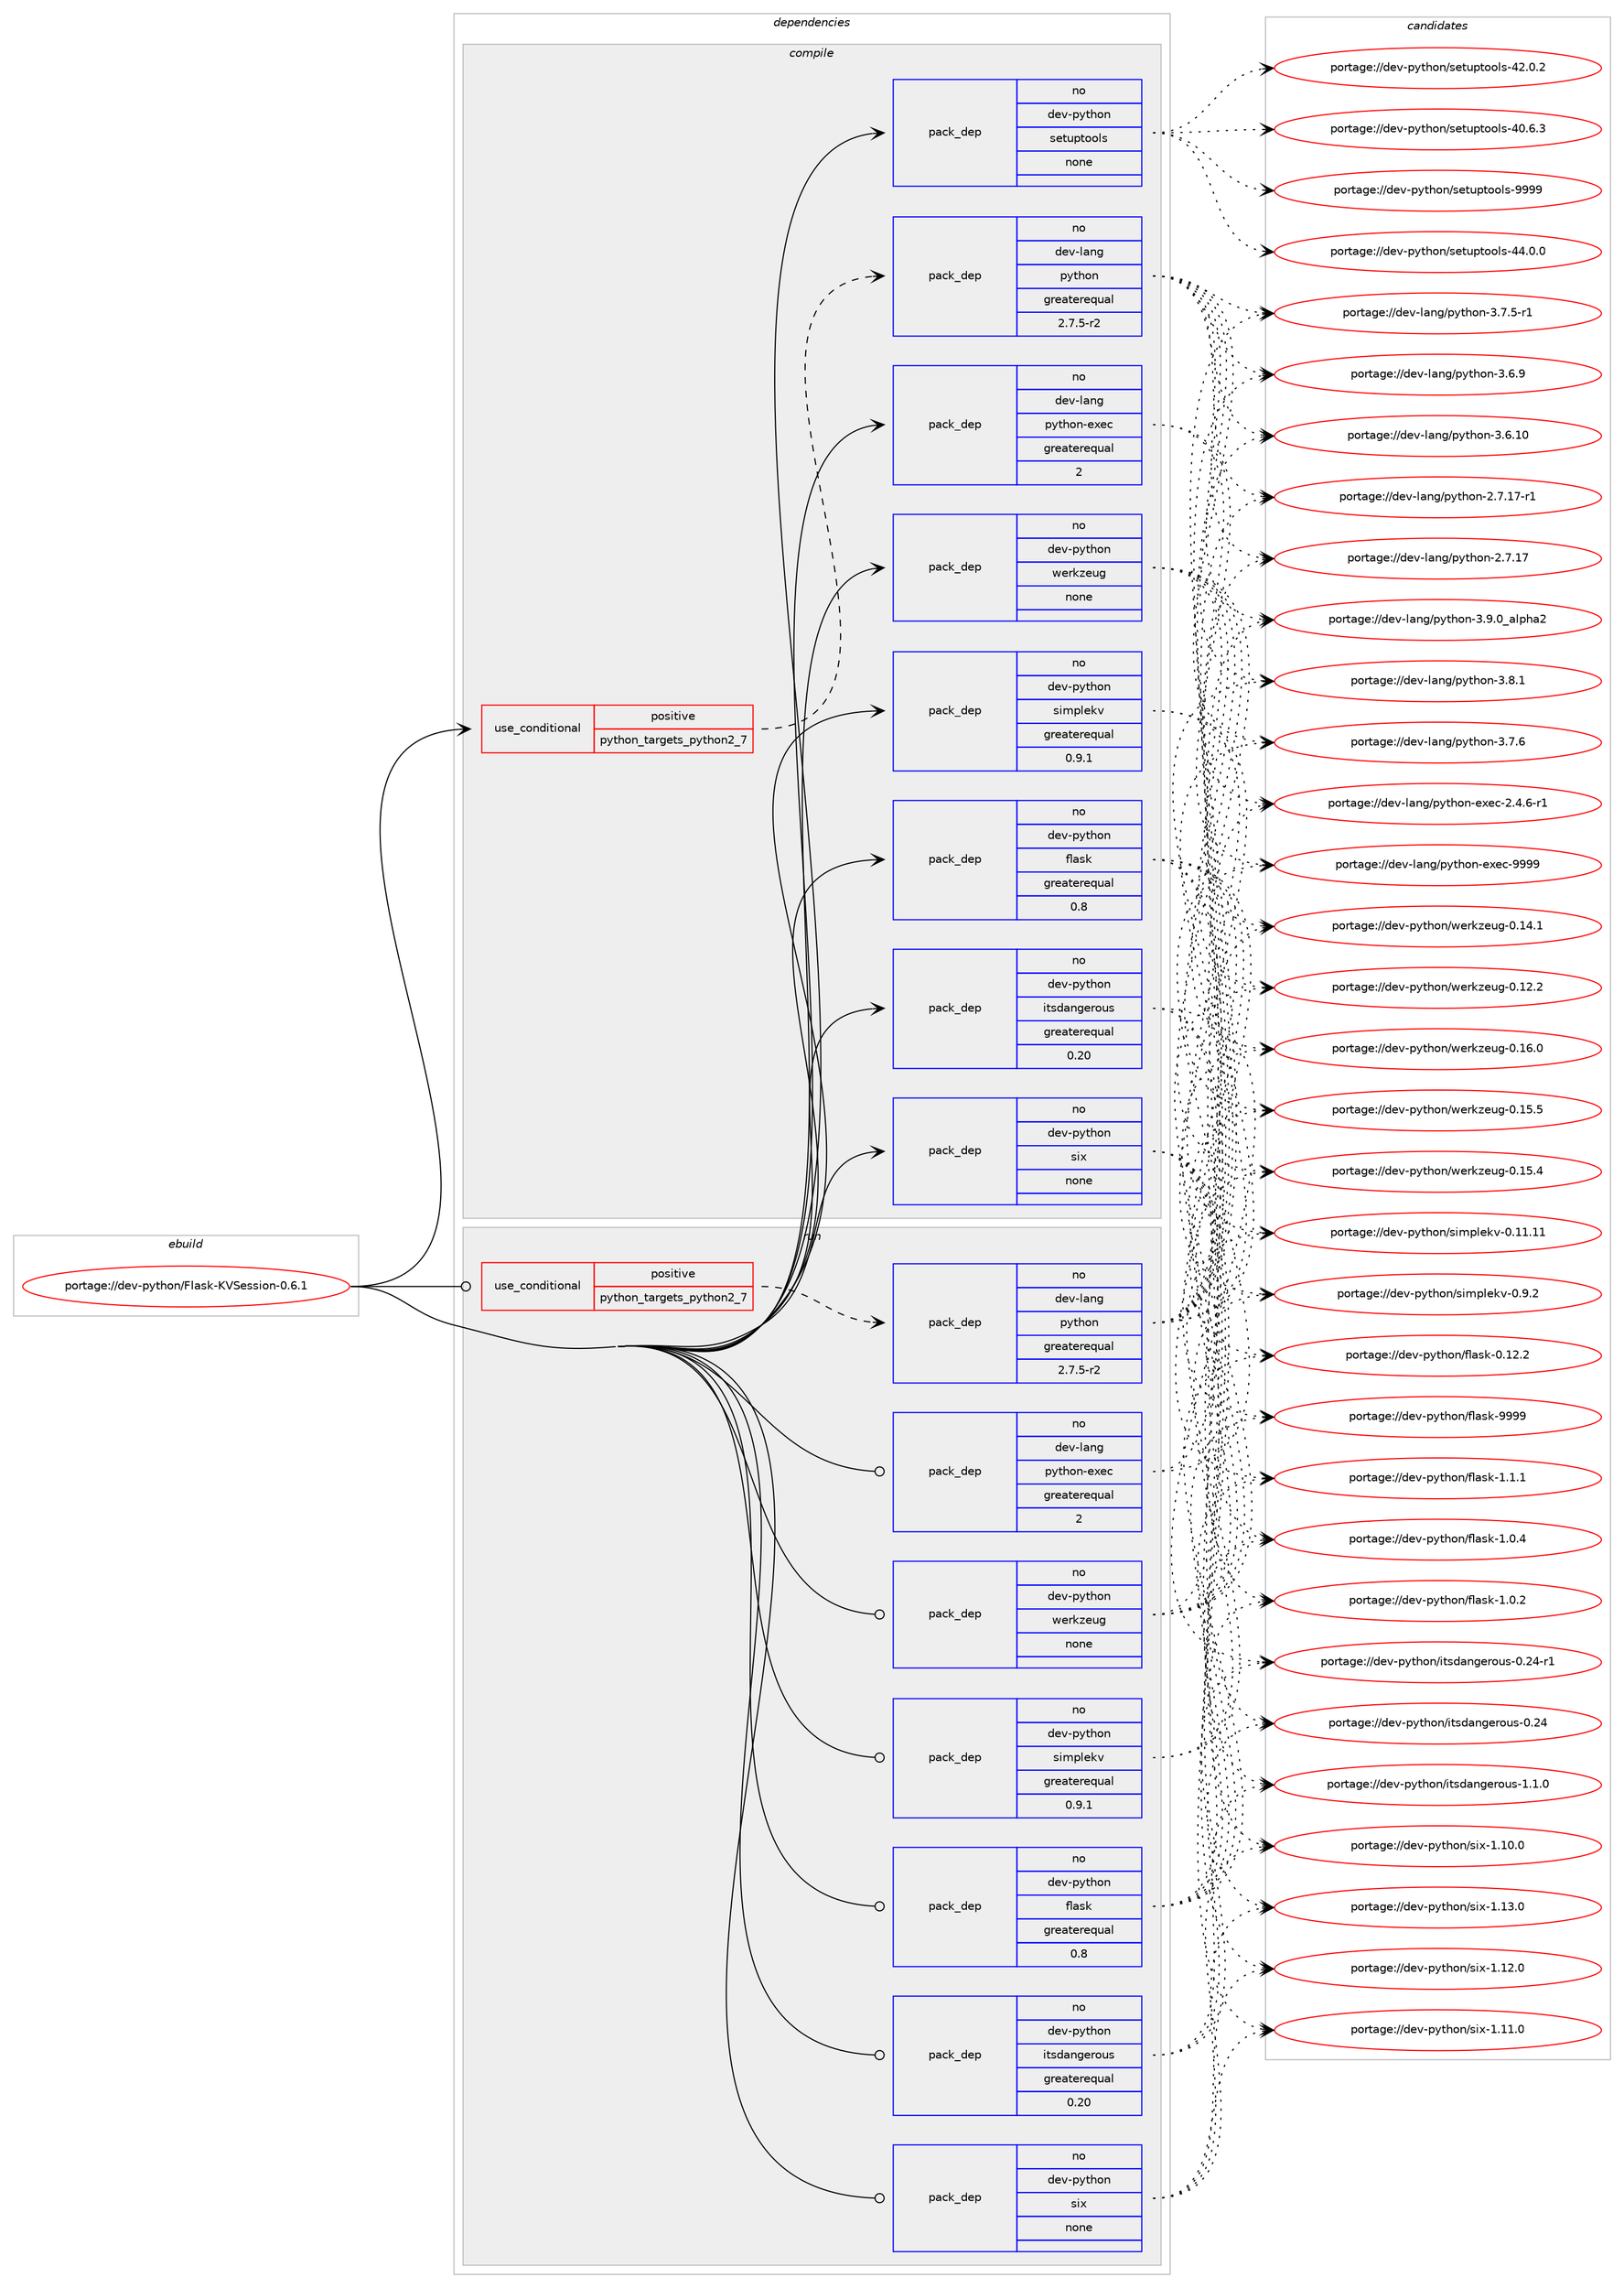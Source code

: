 digraph prolog {

# *************
# Graph options
# *************

newrank=true;
concentrate=true;
compound=true;
graph [rankdir=LR,fontname=Helvetica,fontsize=10,ranksep=1.5];#, ranksep=2.5, nodesep=0.2];
edge  [arrowhead=vee];
node  [fontname=Helvetica,fontsize=10];

# **********
# The ebuild
# **********

subgraph cluster_leftcol {
color=gray;
label=<<i>ebuild</i>>;
id [label="portage://dev-python/Flask-KVSession-0.6.1", color=red, width=4, href="../dev-python/Flask-KVSession-0.6.1.svg"];
}

# ****************
# The dependencies
# ****************

subgraph cluster_midcol {
color=gray;
label=<<i>dependencies</i>>;
subgraph cluster_compile {
fillcolor="#eeeeee";
style=filled;
label=<<i>compile</i>>;
subgraph cond119673 {
dependency473698 [label=<<TABLE BORDER="0" CELLBORDER="1" CELLSPACING="0" CELLPADDING="4"><TR><TD ROWSPAN="3" CELLPADDING="10">use_conditional</TD></TR><TR><TD>positive</TD></TR><TR><TD>python_targets_python2_7</TD></TR></TABLE>>, shape=none, color=red];
subgraph pack349008 {
dependency473699 [label=<<TABLE BORDER="0" CELLBORDER="1" CELLSPACING="0" CELLPADDING="4" WIDTH="220"><TR><TD ROWSPAN="6" CELLPADDING="30">pack_dep</TD></TR><TR><TD WIDTH="110">no</TD></TR><TR><TD>dev-lang</TD></TR><TR><TD>python</TD></TR><TR><TD>greaterequal</TD></TR><TR><TD>2.7.5-r2</TD></TR></TABLE>>, shape=none, color=blue];
}
dependency473698:e -> dependency473699:w [weight=20,style="dashed",arrowhead="vee"];
}
id:e -> dependency473698:w [weight=20,style="solid",arrowhead="vee"];
subgraph pack349009 {
dependency473700 [label=<<TABLE BORDER="0" CELLBORDER="1" CELLSPACING="0" CELLPADDING="4" WIDTH="220"><TR><TD ROWSPAN="6" CELLPADDING="30">pack_dep</TD></TR><TR><TD WIDTH="110">no</TD></TR><TR><TD>dev-lang</TD></TR><TR><TD>python-exec</TD></TR><TR><TD>greaterequal</TD></TR><TR><TD>2</TD></TR></TABLE>>, shape=none, color=blue];
}
id:e -> dependency473700:w [weight=20,style="solid",arrowhead="vee"];
subgraph pack349010 {
dependency473701 [label=<<TABLE BORDER="0" CELLBORDER="1" CELLSPACING="0" CELLPADDING="4" WIDTH="220"><TR><TD ROWSPAN="6" CELLPADDING="30">pack_dep</TD></TR><TR><TD WIDTH="110">no</TD></TR><TR><TD>dev-python</TD></TR><TR><TD>flask</TD></TR><TR><TD>greaterequal</TD></TR><TR><TD>0.8</TD></TR></TABLE>>, shape=none, color=blue];
}
id:e -> dependency473701:w [weight=20,style="solid",arrowhead="vee"];
subgraph pack349011 {
dependency473702 [label=<<TABLE BORDER="0" CELLBORDER="1" CELLSPACING="0" CELLPADDING="4" WIDTH="220"><TR><TD ROWSPAN="6" CELLPADDING="30">pack_dep</TD></TR><TR><TD WIDTH="110">no</TD></TR><TR><TD>dev-python</TD></TR><TR><TD>itsdangerous</TD></TR><TR><TD>greaterequal</TD></TR><TR><TD>0.20</TD></TR></TABLE>>, shape=none, color=blue];
}
id:e -> dependency473702:w [weight=20,style="solid",arrowhead="vee"];
subgraph pack349012 {
dependency473703 [label=<<TABLE BORDER="0" CELLBORDER="1" CELLSPACING="0" CELLPADDING="4" WIDTH="220"><TR><TD ROWSPAN="6" CELLPADDING="30">pack_dep</TD></TR><TR><TD WIDTH="110">no</TD></TR><TR><TD>dev-python</TD></TR><TR><TD>setuptools</TD></TR><TR><TD>none</TD></TR><TR><TD></TD></TR></TABLE>>, shape=none, color=blue];
}
id:e -> dependency473703:w [weight=20,style="solid",arrowhead="vee"];
subgraph pack349013 {
dependency473704 [label=<<TABLE BORDER="0" CELLBORDER="1" CELLSPACING="0" CELLPADDING="4" WIDTH="220"><TR><TD ROWSPAN="6" CELLPADDING="30">pack_dep</TD></TR><TR><TD WIDTH="110">no</TD></TR><TR><TD>dev-python</TD></TR><TR><TD>simplekv</TD></TR><TR><TD>greaterequal</TD></TR><TR><TD>0.9.1</TD></TR></TABLE>>, shape=none, color=blue];
}
id:e -> dependency473704:w [weight=20,style="solid",arrowhead="vee"];
subgraph pack349014 {
dependency473705 [label=<<TABLE BORDER="0" CELLBORDER="1" CELLSPACING="0" CELLPADDING="4" WIDTH="220"><TR><TD ROWSPAN="6" CELLPADDING="30">pack_dep</TD></TR><TR><TD WIDTH="110">no</TD></TR><TR><TD>dev-python</TD></TR><TR><TD>six</TD></TR><TR><TD>none</TD></TR><TR><TD></TD></TR></TABLE>>, shape=none, color=blue];
}
id:e -> dependency473705:w [weight=20,style="solid",arrowhead="vee"];
subgraph pack349015 {
dependency473706 [label=<<TABLE BORDER="0" CELLBORDER="1" CELLSPACING="0" CELLPADDING="4" WIDTH="220"><TR><TD ROWSPAN="6" CELLPADDING="30">pack_dep</TD></TR><TR><TD WIDTH="110">no</TD></TR><TR><TD>dev-python</TD></TR><TR><TD>werkzeug</TD></TR><TR><TD>none</TD></TR><TR><TD></TD></TR></TABLE>>, shape=none, color=blue];
}
id:e -> dependency473706:w [weight=20,style="solid",arrowhead="vee"];
}
subgraph cluster_compileandrun {
fillcolor="#eeeeee";
style=filled;
label=<<i>compile and run</i>>;
}
subgraph cluster_run {
fillcolor="#eeeeee";
style=filled;
label=<<i>run</i>>;
subgraph cond119674 {
dependency473707 [label=<<TABLE BORDER="0" CELLBORDER="1" CELLSPACING="0" CELLPADDING="4"><TR><TD ROWSPAN="3" CELLPADDING="10">use_conditional</TD></TR><TR><TD>positive</TD></TR><TR><TD>python_targets_python2_7</TD></TR></TABLE>>, shape=none, color=red];
subgraph pack349016 {
dependency473708 [label=<<TABLE BORDER="0" CELLBORDER="1" CELLSPACING="0" CELLPADDING="4" WIDTH="220"><TR><TD ROWSPAN="6" CELLPADDING="30">pack_dep</TD></TR><TR><TD WIDTH="110">no</TD></TR><TR><TD>dev-lang</TD></TR><TR><TD>python</TD></TR><TR><TD>greaterequal</TD></TR><TR><TD>2.7.5-r2</TD></TR></TABLE>>, shape=none, color=blue];
}
dependency473707:e -> dependency473708:w [weight=20,style="dashed",arrowhead="vee"];
}
id:e -> dependency473707:w [weight=20,style="solid",arrowhead="odot"];
subgraph pack349017 {
dependency473709 [label=<<TABLE BORDER="0" CELLBORDER="1" CELLSPACING="0" CELLPADDING="4" WIDTH="220"><TR><TD ROWSPAN="6" CELLPADDING="30">pack_dep</TD></TR><TR><TD WIDTH="110">no</TD></TR><TR><TD>dev-lang</TD></TR><TR><TD>python-exec</TD></TR><TR><TD>greaterequal</TD></TR><TR><TD>2</TD></TR></TABLE>>, shape=none, color=blue];
}
id:e -> dependency473709:w [weight=20,style="solid",arrowhead="odot"];
subgraph pack349018 {
dependency473710 [label=<<TABLE BORDER="0" CELLBORDER="1" CELLSPACING="0" CELLPADDING="4" WIDTH="220"><TR><TD ROWSPAN="6" CELLPADDING="30">pack_dep</TD></TR><TR><TD WIDTH="110">no</TD></TR><TR><TD>dev-python</TD></TR><TR><TD>flask</TD></TR><TR><TD>greaterequal</TD></TR><TR><TD>0.8</TD></TR></TABLE>>, shape=none, color=blue];
}
id:e -> dependency473710:w [weight=20,style="solid",arrowhead="odot"];
subgraph pack349019 {
dependency473711 [label=<<TABLE BORDER="0" CELLBORDER="1" CELLSPACING="0" CELLPADDING="4" WIDTH="220"><TR><TD ROWSPAN="6" CELLPADDING="30">pack_dep</TD></TR><TR><TD WIDTH="110">no</TD></TR><TR><TD>dev-python</TD></TR><TR><TD>itsdangerous</TD></TR><TR><TD>greaterequal</TD></TR><TR><TD>0.20</TD></TR></TABLE>>, shape=none, color=blue];
}
id:e -> dependency473711:w [weight=20,style="solid",arrowhead="odot"];
subgraph pack349020 {
dependency473712 [label=<<TABLE BORDER="0" CELLBORDER="1" CELLSPACING="0" CELLPADDING="4" WIDTH="220"><TR><TD ROWSPAN="6" CELLPADDING="30">pack_dep</TD></TR><TR><TD WIDTH="110">no</TD></TR><TR><TD>dev-python</TD></TR><TR><TD>simplekv</TD></TR><TR><TD>greaterequal</TD></TR><TR><TD>0.9.1</TD></TR></TABLE>>, shape=none, color=blue];
}
id:e -> dependency473712:w [weight=20,style="solid",arrowhead="odot"];
subgraph pack349021 {
dependency473713 [label=<<TABLE BORDER="0" CELLBORDER="1" CELLSPACING="0" CELLPADDING="4" WIDTH="220"><TR><TD ROWSPAN="6" CELLPADDING="30">pack_dep</TD></TR><TR><TD WIDTH="110">no</TD></TR><TR><TD>dev-python</TD></TR><TR><TD>six</TD></TR><TR><TD>none</TD></TR><TR><TD></TD></TR></TABLE>>, shape=none, color=blue];
}
id:e -> dependency473713:w [weight=20,style="solid",arrowhead="odot"];
subgraph pack349022 {
dependency473714 [label=<<TABLE BORDER="0" CELLBORDER="1" CELLSPACING="0" CELLPADDING="4" WIDTH="220"><TR><TD ROWSPAN="6" CELLPADDING="30">pack_dep</TD></TR><TR><TD WIDTH="110">no</TD></TR><TR><TD>dev-python</TD></TR><TR><TD>werkzeug</TD></TR><TR><TD>none</TD></TR><TR><TD></TD></TR></TABLE>>, shape=none, color=blue];
}
id:e -> dependency473714:w [weight=20,style="solid",arrowhead="odot"];
}
}

# **************
# The candidates
# **************

subgraph cluster_choices {
rank=same;
color=gray;
label=<<i>candidates</i>>;

subgraph choice349008 {
color=black;
nodesep=1;
choice10010111845108971101034711212111610411111045514657464895971081121049750 [label="portage://dev-lang/python-3.9.0_alpha2", color=red, width=4,href="../dev-lang/python-3.9.0_alpha2.svg"];
choice100101118451089711010347112121116104111110455146564649 [label="portage://dev-lang/python-3.8.1", color=red, width=4,href="../dev-lang/python-3.8.1.svg"];
choice100101118451089711010347112121116104111110455146554654 [label="portage://dev-lang/python-3.7.6", color=red, width=4,href="../dev-lang/python-3.7.6.svg"];
choice1001011184510897110103471121211161041111104551465546534511449 [label="portage://dev-lang/python-3.7.5-r1", color=red, width=4,href="../dev-lang/python-3.7.5-r1.svg"];
choice100101118451089711010347112121116104111110455146544657 [label="portage://dev-lang/python-3.6.9", color=red, width=4,href="../dev-lang/python-3.6.9.svg"];
choice10010111845108971101034711212111610411111045514654464948 [label="portage://dev-lang/python-3.6.10", color=red, width=4,href="../dev-lang/python-3.6.10.svg"];
choice100101118451089711010347112121116104111110455046554649554511449 [label="portage://dev-lang/python-2.7.17-r1", color=red, width=4,href="../dev-lang/python-2.7.17-r1.svg"];
choice10010111845108971101034711212111610411111045504655464955 [label="portage://dev-lang/python-2.7.17", color=red, width=4,href="../dev-lang/python-2.7.17.svg"];
dependency473699:e -> choice10010111845108971101034711212111610411111045514657464895971081121049750:w [style=dotted,weight="100"];
dependency473699:e -> choice100101118451089711010347112121116104111110455146564649:w [style=dotted,weight="100"];
dependency473699:e -> choice100101118451089711010347112121116104111110455146554654:w [style=dotted,weight="100"];
dependency473699:e -> choice1001011184510897110103471121211161041111104551465546534511449:w [style=dotted,weight="100"];
dependency473699:e -> choice100101118451089711010347112121116104111110455146544657:w [style=dotted,weight="100"];
dependency473699:e -> choice10010111845108971101034711212111610411111045514654464948:w [style=dotted,weight="100"];
dependency473699:e -> choice100101118451089711010347112121116104111110455046554649554511449:w [style=dotted,weight="100"];
dependency473699:e -> choice10010111845108971101034711212111610411111045504655464955:w [style=dotted,weight="100"];
}
subgraph choice349009 {
color=black;
nodesep=1;
choice10010111845108971101034711212111610411111045101120101994557575757 [label="portage://dev-lang/python-exec-9999", color=red, width=4,href="../dev-lang/python-exec-9999.svg"];
choice10010111845108971101034711212111610411111045101120101994550465246544511449 [label="portage://dev-lang/python-exec-2.4.6-r1", color=red, width=4,href="../dev-lang/python-exec-2.4.6-r1.svg"];
dependency473700:e -> choice10010111845108971101034711212111610411111045101120101994557575757:w [style=dotted,weight="100"];
dependency473700:e -> choice10010111845108971101034711212111610411111045101120101994550465246544511449:w [style=dotted,weight="100"];
}
subgraph choice349010 {
color=black;
nodesep=1;
choice1001011184511212111610411111047102108971151074557575757 [label="portage://dev-python/flask-9999", color=red, width=4,href="../dev-python/flask-9999.svg"];
choice100101118451121211161041111104710210897115107454946494649 [label="portage://dev-python/flask-1.1.1", color=red, width=4,href="../dev-python/flask-1.1.1.svg"];
choice100101118451121211161041111104710210897115107454946484652 [label="portage://dev-python/flask-1.0.4", color=red, width=4,href="../dev-python/flask-1.0.4.svg"];
choice100101118451121211161041111104710210897115107454946484650 [label="portage://dev-python/flask-1.0.2", color=red, width=4,href="../dev-python/flask-1.0.2.svg"];
choice10010111845112121116104111110471021089711510745484649504650 [label="portage://dev-python/flask-0.12.2", color=red, width=4,href="../dev-python/flask-0.12.2.svg"];
dependency473701:e -> choice1001011184511212111610411111047102108971151074557575757:w [style=dotted,weight="100"];
dependency473701:e -> choice100101118451121211161041111104710210897115107454946494649:w [style=dotted,weight="100"];
dependency473701:e -> choice100101118451121211161041111104710210897115107454946484652:w [style=dotted,weight="100"];
dependency473701:e -> choice100101118451121211161041111104710210897115107454946484650:w [style=dotted,weight="100"];
dependency473701:e -> choice10010111845112121116104111110471021089711510745484649504650:w [style=dotted,weight="100"];
}
subgraph choice349011 {
color=black;
nodesep=1;
choice100101118451121211161041111104710511611510097110103101114111117115454946494648 [label="portage://dev-python/itsdangerous-1.1.0", color=red, width=4,href="../dev-python/itsdangerous-1.1.0.svg"];
choice10010111845112121116104111110471051161151009711010310111411111711545484650524511449 [label="portage://dev-python/itsdangerous-0.24-r1", color=red, width=4,href="../dev-python/itsdangerous-0.24-r1.svg"];
choice1001011184511212111610411111047105116115100971101031011141111171154548465052 [label="portage://dev-python/itsdangerous-0.24", color=red, width=4,href="../dev-python/itsdangerous-0.24.svg"];
dependency473702:e -> choice100101118451121211161041111104710511611510097110103101114111117115454946494648:w [style=dotted,weight="100"];
dependency473702:e -> choice10010111845112121116104111110471051161151009711010310111411111711545484650524511449:w [style=dotted,weight="100"];
dependency473702:e -> choice1001011184511212111610411111047105116115100971101031011141111171154548465052:w [style=dotted,weight="100"];
}
subgraph choice349012 {
color=black;
nodesep=1;
choice10010111845112121116104111110471151011161171121161111111081154557575757 [label="portage://dev-python/setuptools-9999", color=red, width=4,href="../dev-python/setuptools-9999.svg"];
choice100101118451121211161041111104711510111611711211611111110811545525246484648 [label="portage://dev-python/setuptools-44.0.0", color=red, width=4,href="../dev-python/setuptools-44.0.0.svg"];
choice100101118451121211161041111104711510111611711211611111110811545525046484650 [label="portage://dev-python/setuptools-42.0.2", color=red, width=4,href="../dev-python/setuptools-42.0.2.svg"];
choice100101118451121211161041111104711510111611711211611111110811545524846544651 [label="portage://dev-python/setuptools-40.6.3", color=red, width=4,href="../dev-python/setuptools-40.6.3.svg"];
dependency473703:e -> choice10010111845112121116104111110471151011161171121161111111081154557575757:w [style=dotted,weight="100"];
dependency473703:e -> choice100101118451121211161041111104711510111611711211611111110811545525246484648:w [style=dotted,weight="100"];
dependency473703:e -> choice100101118451121211161041111104711510111611711211611111110811545525046484650:w [style=dotted,weight="100"];
dependency473703:e -> choice100101118451121211161041111104711510111611711211611111110811545524846544651:w [style=dotted,weight="100"];
}
subgraph choice349013 {
color=black;
nodesep=1;
choice1001011184511212111610411111047115105109112108101107118454846574650 [label="portage://dev-python/simplekv-0.9.2", color=red, width=4,href="../dev-python/simplekv-0.9.2.svg"];
choice10010111845112121116104111110471151051091121081011071184548464949464949 [label="portage://dev-python/simplekv-0.11.11", color=red, width=4,href="../dev-python/simplekv-0.11.11.svg"];
dependency473704:e -> choice1001011184511212111610411111047115105109112108101107118454846574650:w [style=dotted,weight="100"];
dependency473704:e -> choice10010111845112121116104111110471151051091121081011071184548464949464949:w [style=dotted,weight="100"];
}
subgraph choice349014 {
color=black;
nodesep=1;
choice100101118451121211161041111104711510512045494649514648 [label="portage://dev-python/six-1.13.0", color=red, width=4,href="../dev-python/six-1.13.0.svg"];
choice100101118451121211161041111104711510512045494649504648 [label="portage://dev-python/six-1.12.0", color=red, width=4,href="../dev-python/six-1.12.0.svg"];
choice100101118451121211161041111104711510512045494649494648 [label="portage://dev-python/six-1.11.0", color=red, width=4,href="../dev-python/six-1.11.0.svg"];
choice100101118451121211161041111104711510512045494649484648 [label="portage://dev-python/six-1.10.0", color=red, width=4,href="../dev-python/six-1.10.0.svg"];
dependency473705:e -> choice100101118451121211161041111104711510512045494649514648:w [style=dotted,weight="100"];
dependency473705:e -> choice100101118451121211161041111104711510512045494649504648:w [style=dotted,weight="100"];
dependency473705:e -> choice100101118451121211161041111104711510512045494649494648:w [style=dotted,weight="100"];
dependency473705:e -> choice100101118451121211161041111104711510512045494649484648:w [style=dotted,weight="100"];
}
subgraph choice349015 {
color=black;
nodesep=1;
choice100101118451121211161041111104711910111410712210111710345484649544648 [label="portage://dev-python/werkzeug-0.16.0", color=red, width=4,href="../dev-python/werkzeug-0.16.0.svg"];
choice100101118451121211161041111104711910111410712210111710345484649534653 [label="portage://dev-python/werkzeug-0.15.5", color=red, width=4,href="../dev-python/werkzeug-0.15.5.svg"];
choice100101118451121211161041111104711910111410712210111710345484649534652 [label="portage://dev-python/werkzeug-0.15.4", color=red, width=4,href="../dev-python/werkzeug-0.15.4.svg"];
choice100101118451121211161041111104711910111410712210111710345484649524649 [label="portage://dev-python/werkzeug-0.14.1", color=red, width=4,href="../dev-python/werkzeug-0.14.1.svg"];
choice100101118451121211161041111104711910111410712210111710345484649504650 [label="portage://dev-python/werkzeug-0.12.2", color=red, width=4,href="../dev-python/werkzeug-0.12.2.svg"];
dependency473706:e -> choice100101118451121211161041111104711910111410712210111710345484649544648:w [style=dotted,weight="100"];
dependency473706:e -> choice100101118451121211161041111104711910111410712210111710345484649534653:w [style=dotted,weight="100"];
dependency473706:e -> choice100101118451121211161041111104711910111410712210111710345484649534652:w [style=dotted,weight="100"];
dependency473706:e -> choice100101118451121211161041111104711910111410712210111710345484649524649:w [style=dotted,weight="100"];
dependency473706:e -> choice100101118451121211161041111104711910111410712210111710345484649504650:w [style=dotted,weight="100"];
}
subgraph choice349016 {
color=black;
nodesep=1;
choice10010111845108971101034711212111610411111045514657464895971081121049750 [label="portage://dev-lang/python-3.9.0_alpha2", color=red, width=4,href="../dev-lang/python-3.9.0_alpha2.svg"];
choice100101118451089711010347112121116104111110455146564649 [label="portage://dev-lang/python-3.8.1", color=red, width=4,href="../dev-lang/python-3.8.1.svg"];
choice100101118451089711010347112121116104111110455146554654 [label="portage://dev-lang/python-3.7.6", color=red, width=4,href="../dev-lang/python-3.7.6.svg"];
choice1001011184510897110103471121211161041111104551465546534511449 [label="portage://dev-lang/python-3.7.5-r1", color=red, width=4,href="../dev-lang/python-3.7.5-r1.svg"];
choice100101118451089711010347112121116104111110455146544657 [label="portage://dev-lang/python-3.6.9", color=red, width=4,href="../dev-lang/python-3.6.9.svg"];
choice10010111845108971101034711212111610411111045514654464948 [label="portage://dev-lang/python-3.6.10", color=red, width=4,href="../dev-lang/python-3.6.10.svg"];
choice100101118451089711010347112121116104111110455046554649554511449 [label="portage://dev-lang/python-2.7.17-r1", color=red, width=4,href="../dev-lang/python-2.7.17-r1.svg"];
choice10010111845108971101034711212111610411111045504655464955 [label="portage://dev-lang/python-2.7.17", color=red, width=4,href="../dev-lang/python-2.7.17.svg"];
dependency473708:e -> choice10010111845108971101034711212111610411111045514657464895971081121049750:w [style=dotted,weight="100"];
dependency473708:e -> choice100101118451089711010347112121116104111110455146564649:w [style=dotted,weight="100"];
dependency473708:e -> choice100101118451089711010347112121116104111110455146554654:w [style=dotted,weight="100"];
dependency473708:e -> choice1001011184510897110103471121211161041111104551465546534511449:w [style=dotted,weight="100"];
dependency473708:e -> choice100101118451089711010347112121116104111110455146544657:w [style=dotted,weight="100"];
dependency473708:e -> choice10010111845108971101034711212111610411111045514654464948:w [style=dotted,weight="100"];
dependency473708:e -> choice100101118451089711010347112121116104111110455046554649554511449:w [style=dotted,weight="100"];
dependency473708:e -> choice10010111845108971101034711212111610411111045504655464955:w [style=dotted,weight="100"];
}
subgraph choice349017 {
color=black;
nodesep=1;
choice10010111845108971101034711212111610411111045101120101994557575757 [label="portage://dev-lang/python-exec-9999", color=red, width=4,href="../dev-lang/python-exec-9999.svg"];
choice10010111845108971101034711212111610411111045101120101994550465246544511449 [label="portage://dev-lang/python-exec-2.4.6-r1", color=red, width=4,href="../dev-lang/python-exec-2.4.6-r1.svg"];
dependency473709:e -> choice10010111845108971101034711212111610411111045101120101994557575757:w [style=dotted,weight="100"];
dependency473709:e -> choice10010111845108971101034711212111610411111045101120101994550465246544511449:w [style=dotted,weight="100"];
}
subgraph choice349018 {
color=black;
nodesep=1;
choice1001011184511212111610411111047102108971151074557575757 [label="portage://dev-python/flask-9999", color=red, width=4,href="../dev-python/flask-9999.svg"];
choice100101118451121211161041111104710210897115107454946494649 [label="portage://dev-python/flask-1.1.1", color=red, width=4,href="../dev-python/flask-1.1.1.svg"];
choice100101118451121211161041111104710210897115107454946484652 [label="portage://dev-python/flask-1.0.4", color=red, width=4,href="../dev-python/flask-1.0.4.svg"];
choice100101118451121211161041111104710210897115107454946484650 [label="portage://dev-python/flask-1.0.2", color=red, width=4,href="../dev-python/flask-1.0.2.svg"];
choice10010111845112121116104111110471021089711510745484649504650 [label="portage://dev-python/flask-0.12.2", color=red, width=4,href="../dev-python/flask-0.12.2.svg"];
dependency473710:e -> choice1001011184511212111610411111047102108971151074557575757:w [style=dotted,weight="100"];
dependency473710:e -> choice100101118451121211161041111104710210897115107454946494649:w [style=dotted,weight="100"];
dependency473710:e -> choice100101118451121211161041111104710210897115107454946484652:w [style=dotted,weight="100"];
dependency473710:e -> choice100101118451121211161041111104710210897115107454946484650:w [style=dotted,weight="100"];
dependency473710:e -> choice10010111845112121116104111110471021089711510745484649504650:w [style=dotted,weight="100"];
}
subgraph choice349019 {
color=black;
nodesep=1;
choice100101118451121211161041111104710511611510097110103101114111117115454946494648 [label="portage://dev-python/itsdangerous-1.1.0", color=red, width=4,href="../dev-python/itsdangerous-1.1.0.svg"];
choice10010111845112121116104111110471051161151009711010310111411111711545484650524511449 [label="portage://dev-python/itsdangerous-0.24-r1", color=red, width=4,href="../dev-python/itsdangerous-0.24-r1.svg"];
choice1001011184511212111610411111047105116115100971101031011141111171154548465052 [label="portage://dev-python/itsdangerous-0.24", color=red, width=4,href="../dev-python/itsdangerous-0.24.svg"];
dependency473711:e -> choice100101118451121211161041111104710511611510097110103101114111117115454946494648:w [style=dotted,weight="100"];
dependency473711:e -> choice10010111845112121116104111110471051161151009711010310111411111711545484650524511449:w [style=dotted,weight="100"];
dependency473711:e -> choice1001011184511212111610411111047105116115100971101031011141111171154548465052:w [style=dotted,weight="100"];
}
subgraph choice349020 {
color=black;
nodesep=1;
choice1001011184511212111610411111047115105109112108101107118454846574650 [label="portage://dev-python/simplekv-0.9.2", color=red, width=4,href="../dev-python/simplekv-0.9.2.svg"];
choice10010111845112121116104111110471151051091121081011071184548464949464949 [label="portage://dev-python/simplekv-0.11.11", color=red, width=4,href="../dev-python/simplekv-0.11.11.svg"];
dependency473712:e -> choice1001011184511212111610411111047115105109112108101107118454846574650:w [style=dotted,weight="100"];
dependency473712:e -> choice10010111845112121116104111110471151051091121081011071184548464949464949:w [style=dotted,weight="100"];
}
subgraph choice349021 {
color=black;
nodesep=1;
choice100101118451121211161041111104711510512045494649514648 [label="portage://dev-python/six-1.13.0", color=red, width=4,href="../dev-python/six-1.13.0.svg"];
choice100101118451121211161041111104711510512045494649504648 [label="portage://dev-python/six-1.12.0", color=red, width=4,href="../dev-python/six-1.12.0.svg"];
choice100101118451121211161041111104711510512045494649494648 [label="portage://dev-python/six-1.11.0", color=red, width=4,href="../dev-python/six-1.11.0.svg"];
choice100101118451121211161041111104711510512045494649484648 [label="portage://dev-python/six-1.10.0", color=red, width=4,href="../dev-python/six-1.10.0.svg"];
dependency473713:e -> choice100101118451121211161041111104711510512045494649514648:w [style=dotted,weight="100"];
dependency473713:e -> choice100101118451121211161041111104711510512045494649504648:w [style=dotted,weight="100"];
dependency473713:e -> choice100101118451121211161041111104711510512045494649494648:w [style=dotted,weight="100"];
dependency473713:e -> choice100101118451121211161041111104711510512045494649484648:w [style=dotted,weight="100"];
}
subgraph choice349022 {
color=black;
nodesep=1;
choice100101118451121211161041111104711910111410712210111710345484649544648 [label="portage://dev-python/werkzeug-0.16.0", color=red, width=4,href="../dev-python/werkzeug-0.16.0.svg"];
choice100101118451121211161041111104711910111410712210111710345484649534653 [label="portage://dev-python/werkzeug-0.15.5", color=red, width=4,href="../dev-python/werkzeug-0.15.5.svg"];
choice100101118451121211161041111104711910111410712210111710345484649534652 [label="portage://dev-python/werkzeug-0.15.4", color=red, width=4,href="../dev-python/werkzeug-0.15.4.svg"];
choice100101118451121211161041111104711910111410712210111710345484649524649 [label="portage://dev-python/werkzeug-0.14.1", color=red, width=4,href="../dev-python/werkzeug-0.14.1.svg"];
choice100101118451121211161041111104711910111410712210111710345484649504650 [label="portage://dev-python/werkzeug-0.12.2", color=red, width=4,href="../dev-python/werkzeug-0.12.2.svg"];
dependency473714:e -> choice100101118451121211161041111104711910111410712210111710345484649544648:w [style=dotted,weight="100"];
dependency473714:e -> choice100101118451121211161041111104711910111410712210111710345484649534653:w [style=dotted,weight="100"];
dependency473714:e -> choice100101118451121211161041111104711910111410712210111710345484649534652:w [style=dotted,weight="100"];
dependency473714:e -> choice100101118451121211161041111104711910111410712210111710345484649524649:w [style=dotted,weight="100"];
dependency473714:e -> choice100101118451121211161041111104711910111410712210111710345484649504650:w [style=dotted,weight="100"];
}
}

}
